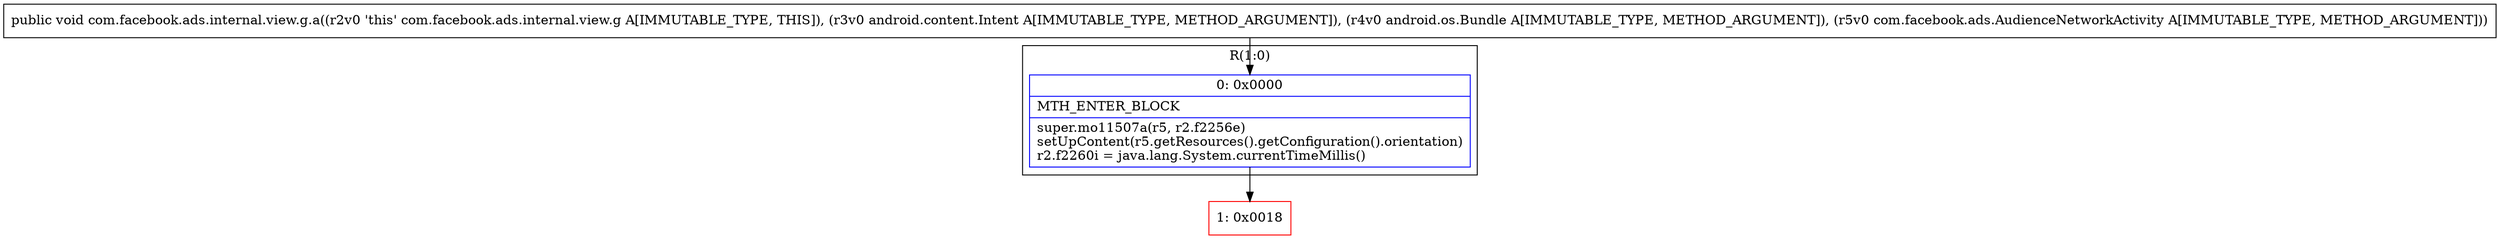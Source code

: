 digraph "CFG forcom.facebook.ads.internal.view.g.a(Landroid\/content\/Intent;Landroid\/os\/Bundle;Lcom\/facebook\/ads\/AudienceNetworkActivity;)V" {
subgraph cluster_Region_379094131 {
label = "R(1:0)";
node [shape=record,color=blue];
Node_0 [shape=record,label="{0\:\ 0x0000|MTH_ENTER_BLOCK\l|super.mo11507a(r5, r2.f2256e)\lsetUpContent(r5.getResources().getConfiguration().orientation)\lr2.f2260i = java.lang.System.currentTimeMillis()\l}"];
}
Node_1 [shape=record,color=red,label="{1\:\ 0x0018}"];
MethodNode[shape=record,label="{public void com.facebook.ads.internal.view.g.a((r2v0 'this' com.facebook.ads.internal.view.g A[IMMUTABLE_TYPE, THIS]), (r3v0 android.content.Intent A[IMMUTABLE_TYPE, METHOD_ARGUMENT]), (r4v0 android.os.Bundle A[IMMUTABLE_TYPE, METHOD_ARGUMENT]), (r5v0 com.facebook.ads.AudienceNetworkActivity A[IMMUTABLE_TYPE, METHOD_ARGUMENT])) }"];
MethodNode -> Node_0;
Node_0 -> Node_1;
}


